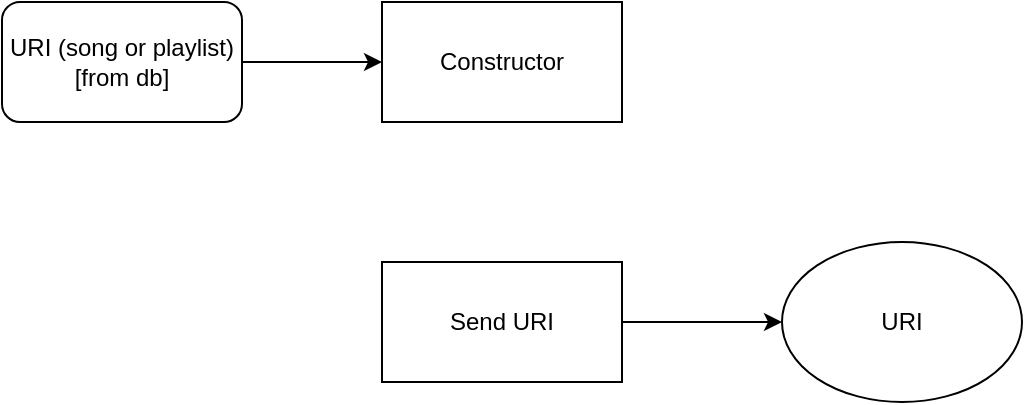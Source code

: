 <mxfile version="13.3.0" type="github" pages="3">
  <diagram id="DIbJH2vH1Tr9jFOYhvIO" name="Moodipy">
    <mxGraphModel dx="657" dy="1120" grid="1" gridSize="10" guides="1" tooltips="1" connect="1" arrows="1" fold="1" page="1" pageScale="1" pageWidth="1100" pageHeight="1700" math="0" shadow="0">
      <root>
        <mxCell id="0" />
        <mxCell id="1" parent="0" />
        <mxCell id="ZeUlIEip3lXjZJmpSLjW-2" value="Constructor" style="rounded=0;whiteSpace=wrap;html=1;" parent="1" vertex="1">
          <mxGeometry x="370" y="50" width="120" height="60" as="geometry" />
        </mxCell>
        <mxCell id="ZeUlIEip3lXjZJmpSLjW-5" style="edgeStyle=orthogonalEdgeStyle;rounded=0;orthogonalLoop=1;jettySize=auto;html=1;exitX=1;exitY=0.5;exitDx=0;exitDy=0;entryX=0;entryY=0.5;entryDx=0;entryDy=0;" parent="1" source="ZeUlIEip3lXjZJmpSLjW-3" target="ZeUlIEip3lXjZJmpSLjW-2" edge="1">
          <mxGeometry relative="1" as="geometry" />
        </mxCell>
        <mxCell id="ZeUlIEip3lXjZJmpSLjW-3" value="URI (song or playlist) [from db]" style="rounded=1;whiteSpace=wrap;html=1;" parent="1" vertex="1">
          <mxGeometry x="180" y="50" width="120" height="60" as="geometry" />
        </mxCell>
        <mxCell id="D6BG3231qvvEoaofOKs0-7" style="edgeStyle=orthogonalEdgeStyle;rounded=0;orthogonalLoop=1;jettySize=auto;html=1;exitX=1;exitY=0.5;exitDx=0;exitDy=0;entryX=0;entryY=0.5;entryDx=0;entryDy=0;" parent="1" source="D6BG3231qvvEoaofOKs0-4" target="D6BG3231qvvEoaofOKs0-6" edge="1">
          <mxGeometry relative="1" as="geometry" />
        </mxCell>
        <mxCell id="D6BG3231qvvEoaofOKs0-4" value="Send URI" style="rounded=0;whiteSpace=wrap;html=1;" parent="1" vertex="1">
          <mxGeometry x="370" y="180" width="120" height="60" as="geometry" />
        </mxCell>
        <mxCell id="D6BG3231qvvEoaofOKs0-6" value="URI" style="ellipse;whiteSpace=wrap;html=1;" parent="1" vertex="1">
          <mxGeometry x="570" y="170" width="120" height="80" as="geometry" />
        </mxCell>
      </root>
    </mxGraphModel>
  </diagram>
  <diagram id="1phr_JED8ix9qaMJ2jdj" name="Playlist">
    
    <mxGraphModel dx="1422" dy="794" grid="1" gridSize="10" guides="1" tooltips="1" connect="1" arrows="1" fold="1" page="1" pageScale="1" pageWidth="1100" pageHeight="1700" math="0" shadow="0">
      
      <root>
        
        <mxCell id="va2ZlCVfM00T22epi8mS-0" />
        
        <mxCell id="va2ZlCVfM00T22epi8mS-1" parent="va2ZlCVfM00T22epi8mS-0" />
        
        <mxCell id="ZqWu9BGTFts9AUmY3aQZ-0" value="Create new playlist" style="rounded=0;whiteSpace=wrap;html=1;" vertex="1" parent="va2ZlCVfM00T22epi8mS-1">
          
          <mxGeometry x="180" y="60" width="120" height="60" as="geometry" />
          
        </mxCell>
        
        <mxCell id="ZqWu9BGTFts9AUmY3aQZ-1" value="Add song to playlist" style="rounded=0;whiteSpace=wrap;html=1;" vertex="1" parent="va2ZlCVfM00T22epi8mS-1">
          
          <mxGeometry x="180" y="190" width="120" height="60" as="geometry" />
          
        </mxCell>
        
        <mxCell id="ZqWu9BGTFts9AUmY3aQZ-2" value="Remove song from playlist" style="rounded=0;whiteSpace=wrap;html=1;" vertex="1" parent="va2ZlCVfM00T22epi8mS-1">
          
          <mxGeometry x="170" y="320" width="120" height="60" as="geometry" />
          
        </mxCell>
        
        <mxCell id="ZqWu9BGTFts9AUmY3aQZ-3" value="Remove playlist" style="rounded=0;whiteSpace=wrap;html=1;" vertex="1" parent="va2ZlCVfM00T22epi8mS-1">
          
          <mxGeometry x="170" y="500" width="120" height="60" as="geometry" />
          
        </mxCell>
        
        <mxCell id="ZqWu9BGTFts9AUmY3aQZ-4" value="Pick scale for song" style="rounded=0;whiteSpace=wrap;html=1;" vertex="1" parent="va2ZlCVfM00T22epi8mS-1">
          
          <mxGeometry x="170" y="400" width="120" height="60" as="geometry" />
          
        </mxCell>
        
        <mxCell id="ZqWu9BGTFts9AUmY3aQZ-5" value="Change playlist name" style="rounded=0;whiteSpace=wrap;html=1;" vertex="1" parent="va2ZlCVfM00T22epi8mS-1">
          
          <mxGeometry x="170" y="600" width="120" height="60" as="geometry" />
          
        </mxCell>
        
        <mxCell id="ZqWu9BGTFts9AUmY3aQZ-11" style="edgeStyle=orthogonalEdgeStyle;rounded=0;orthogonalLoop=1;jettySize=auto;html=1;exitX=1;exitY=0;exitDx=0;exitDy=0;entryX=0;entryY=0.5;entryDx=0;entryDy=0;" edge="1" parent="va2ZlCVfM00T22epi8mS-1" source="ZqWu9BGTFts9AUmY3aQZ-6" target="ZqWu9BGTFts9AUmY3aQZ-3">
          
          <mxGeometry relative="1" as="geometry" />
          
        </mxCell>
        
        <mxCell id="ZqWu9BGTFts9AUmY3aQZ-12" style="edgeStyle=orthogonalEdgeStyle;rounded=0;orthogonalLoop=1;jettySize=auto;html=1;exitX=1;exitY=1;exitDx=0;exitDy=0;entryX=0;entryY=0.5;entryDx=0;entryDy=0;" edge="1" parent="va2ZlCVfM00T22epi8mS-1" source="ZqWu9BGTFts9AUmY3aQZ-6" target="ZqWu9BGTFts9AUmY3aQZ-5">
          
          <mxGeometry relative="1" as="geometry" />
          
        </mxCell>
        
        <mxCell id="ZqWu9BGTFts9AUmY3aQZ-6" value="Playlist URI [protected variable]" style="rounded=1;whiteSpace=wrap;html=1;" vertex="1" parent="va2ZlCVfM00T22epi8mS-1">
          
          <mxGeometry y="550" width="120" height="60" as="geometry" />
          
        </mxCell>
        
        <mxCell id="ZqWu9BGTFts9AUmY3aQZ-8" style="edgeStyle=orthogonalEdgeStyle;rounded=0;orthogonalLoop=1;jettySize=auto;html=1;exitX=1;exitY=0;exitDx=0;exitDy=0;entryX=0;entryY=0.5;entryDx=0;entryDy=0;" edge="1" parent="va2ZlCVfM00T22epi8mS-1" source="ZqWu9BGTFts9AUmY3aQZ-7" target="ZqWu9BGTFts9AUmY3aQZ-1">
          
          <mxGeometry relative="1" as="geometry" />
          
        </mxCell>
        
        <mxCell id="ZqWu9BGTFts9AUmY3aQZ-9" style="edgeStyle=orthogonalEdgeStyle;rounded=0;orthogonalLoop=1;jettySize=auto;html=1;exitX=1;exitY=1;exitDx=0;exitDy=0;entryX=0;entryY=0.5;entryDx=0;entryDy=0;" edge="1" parent="va2ZlCVfM00T22epi8mS-1" source="ZqWu9BGTFts9AUmY3aQZ-7" target="ZqWu9BGTFts9AUmY3aQZ-2">
          
          <mxGeometry relative="1" as="geometry" />
          
        </mxCell>
        
        <mxCell id="ZqWu9BGTFts9AUmY3aQZ-7" value="Song URI [from .db]" style="rounded=1;whiteSpace=wrap;html=1;" vertex="1" parent="va2ZlCVfM00T22epi8mS-1">
          
          <mxGeometry x="10" y="250" width="120" height="60" as="geometry" />
          
        </mxCell>
        
      </root>
      
    </mxGraphModel>
    
  </diagram>
  <diagram id="uBsZhuAujKml6r6IYt9M" name="Song">
    <mxGraphModel dx="2031" dy="1134" grid="1" gridSize="10" guides="1" tooltips="1" connect="1" arrows="1" fold="1" page="1" pageScale="1" pageWidth="1100" pageHeight="1700" math="0" shadow="0">
      <root>
        <mxCell id="Bd7FGDDM6IZJF3Nap6td-0" />
        <mxCell id="Bd7FGDDM6IZJF3Nap6td-1" parent="Bd7FGDDM6IZJF3Nap6td-0" />
        <mxCell id="RLNKCYL1r-wRvdIYILmf-0" value="Set song mood" style="rounded=0;whiteSpace=wrap;html=1;" vertex="1" parent="Bd7FGDDM6IZJF3Nap6td-1">
          <mxGeometry x="240" y="120" width="120" height="60" as="geometry" />
        </mxCell>
        <mxCell id="RLNKCYL1r-wRvdIYILmf-4" style="edgeStyle=orthogonalEdgeStyle;rounded=0;orthogonalLoop=1;jettySize=auto;html=1;exitX=1;exitY=0.5;exitDx=0;exitDy=0;entryX=0;entryY=0.5;entryDx=0;entryDy=0;" edge="1" parent="Bd7FGDDM6IZJF3Nap6td-1" source="RLNKCYL1r-wRvdIYILmf-2" target="RLNKCYL1r-wRvdIYILmf-3">
          <mxGeometry relative="1" as="geometry" />
        </mxCell>
        <mxCell id="RLNKCYL1r-wRvdIYILmf-2" value="Get song mood" style="rounded=0;whiteSpace=wrap;html=1;" vertex="1" parent="Bd7FGDDM6IZJF3Nap6td-1">
          <mxGeometry x="240" y="230" width="120" height="60" as="geometry" />
        </mxCell>
        <mxCell id="RLNKCYL1r-wRvdIYILmf-3" value="String mood" style="ellipse;whiteSpace=wrap;html=1;" vertex="1" parent="Bd7FGDDM6IZJF3Nap6td-1">
          <mxGeometry x="420" y="220" width="120" height="80" as="geometry" />
        </mxCell>
        <mxCell id="RLNKCYL1r-wRvdIYILmf-7" style="edgeStyle=orthogonalEdgeStyle;rounded=0;orthogonalLoop=1;jettySize=auto;html=1;exitX=1;exitY=0.5;exitDx=0;exitDy=0;entryX=0;entryY=0.5;entryDx=0;entryDy=0;" edge="1" parent="Bd7FGDDM6IZJF3Nap6td-1" source="RLNKCYL1r-wRvdIYILmf-5" target="RLNKCYL1r-wRvdIYILmf-6">
          <mxGeometry relative="1" as="geometry" />
        </mxCell>
        <mxCell id="RLNKCYL1r-wRvdIYILmf-5" value="Get song genre" style="rounded=0;whiteSpace=wrap;html=1;" vertex="1" parent="Bd7FGDDM6IZJF3Nap6td-1">
          <mxGeometry x="240" y="350" width="120" height="60" as="geometry" />
        </mxCell>
        <mxCell id="RLNKCYL1r-wRvdIYILmf-6" value="String genre" style="ellipse;whiteSpace=wrap;html=1;" vertex="1" parent="Bd7FGDDM6IZJF3Nap6td-1">
          <mxGeometry x="420" y="340" width="120" height="80" as="geometry" />
        </mxCell>
        <mxCell id="RLNKCYL1r-wRvdIYILmf-10" style="edgeStyle=orthogonalEdgeStyle;rounded=0;orthogonalLoop=1;jettySize=auto;html=1;exitX=1;exitY=0.5;exitDx=0;exitDy=0;" edge="1" parent="Bd7FGDDM6IZJF3Nap6td-1" source="RLNKCYL1r-wRvdIYILmf-8" target="RLNKCYL1r-wRvdIYILmf-9">
          <mxGeometry relative="1" as="geometry" />
        </mxCell>
        <mxCell id="RLNKCYL1r-wRvdIYILmf-8" value="Get year created" style="rounded=0;whiteSpace=wrap;html=1;" vertex="1" parent="Bd7FGDDM6IZJF3Nap6td-1">
          <mxGeometry x="240" y="460" width="120" height="60" as="geometry" />
        </mxCell>
        <mxCell id="RLNKCYL1r-wRvdIYILmf-9" value="int year" style="ellipse;whiteSpace=wrap;html=1;" vertex="1" parent="Bd7FGDDM6IZJF3Nap6td-1">
          <mxGeometry x="420" y="450" width="120" height="80" as="geometry" />
        </mxCell>
        <mxCell id="RLNKCYL1r-wRvdIYILmf-13" style="edgeStyle=orthogonalEdgeStyle;rounded=0;orthogonalLoop=1;jettySize=auto;html=1;exitX=1;exitY=0.5;exitDx=0;exitDy=0;entryX=0;entryY=0.5;entryDx=0;entryDy=0;" edge="1" parent="Bd7FGDDM6IZJF3Nap6td-1" source="RLNKCYL1r-wRvdIYILmf-11" target="RLNKCYL1r-wRvdIYILmf-12">
          <mxGeometry relative="1" as="geometry" />
        </mxCell>
        <mxCell id="RLNKCYL1r-wRvdIYILmf-11" value="Get explicit value" style="rounded=0;whiteSpace=wrap;html=1;" vertex="1" parent="Bd7FGDDM6IZJF3Nap6td-1">
          <mxGeometry x="240" y="570" width="120" height="60" as="geometry" />
        </mxCell>
        <mxCell id="RLNKCYL1r-wRvdIYILmf-12" value="bool explicit" style="ellipse;whiteSpace=wrap;html=1;" vertex="1" parent="Bd7FGDDM6IZJF3Nap6td-1">
          <mxGeometry x="410" y="560" width="120" height="80" as="geometry" />
        </mxCell>
        <mxCell id="RLNKCYL1r-wRvdIYILmf-17" style="edgeStyle=orthogonalEdgeStyle;rounded=0;orthogonalLoop=1;jettySize=auto;html=1;exitX=1;exitY=0.5;exitDx=0;exitDy=0;entryX=0;entryY=0.5;entryDx=0;entryDy=0;" edge="1" parent="Bd7FGDDM6IZJF3Nap6td-1" source="RLNKCYL1r-wRvdIYILmf-14" target="RLNKCYL1r-wRvdIYILmf-16">
          <mxGeometry relative="1" as="geometry" />
        </mxCell>
        <mxCell id="RLNKCYL1r-wRvdIYILmf-14" value="Get song playback amount (user)" style="rounded=0;whiteSpace=wrap;html=1;" vertex="1" parent="Bd7FGDDM6IZJF3Nap6td-1">
          <mxGeometry x="240" y="670" width="120" height="60" as="geometry" />
        </mxCell>
        <mxCell id="RLNKCYL1r-wRvdIYILmf-19" style="edgeStyle=orthogonalEdgeStyle;rounded=0;orthogonalLoop=1;jettySize=auto;html=1;exitX=1;exitY=0.5;exitDx=0;exitDy=0;entryX=0;entryY=0.5;entryDx=0;entryDy=0;" edge="1" parent="Bd7FGDDM6IZJF3Nap6td-1" source="RLNKCYL1r-wRvdIYILmf-15" target="RLNKCYL1r-wRvdIYILmf-18">
          <mxGeometry relative="1" as="geometry" />
        </mxCell>
        <mxCell id="RLNKCYL1r-wRvdIYILmf-15" value="Get BPM" style="rounded=0;whiteSpace=wrap;html=1;" vertex="1" parent="Bd7FGDDM6IZJF3Nap6td-1">
          <mxGeometry x="240" y="770" width="120" height="60" as="geometry" />
        </mxCell>
        <mxCell id="RLNKCYL1r-wRvdIYILmf-16" value="int playback_num" style="ellipse;whiteSpace=wrap;html=1;" vertex="1" parent="Bd7FGDDM6IZJF3Nap6td-1">
          <mxGeometry x="410" y="660" width="120" height="80" as="geometry" />
        </mxCell>
        <mxCell id="RLNKCYL1r-wRvdIYILmf-18" value="int BPM" style="ellipse;whiteSpace=wrap;html=1;" vertex="1" parent="Bd7FGDDM6IZJF3Nap6td-1">
          <mxGeometry x="410" y="760" width="120" height="80" as="geometry" />
        </mxCell>
        <mxCell id="RLNKCYL1r-wRvdIYILmf-27" style="edgeStyle=orthogonalEdgeStyle;rounded=0;orthogonalLoop=1;jettySize=auto;html=1;exitX=1;exitY=0.5;exitDx=0;exitDy=0;entryX=0;entryY=0.5;entryDx=0;entryDy=0;" edge="1" parent="Bd7FGDDM6IZJF3Nap6td-1" source="RLNKCYL1r-wRvdIYILmf-20" target="RLNKCYL1r-wRvdIYILmf-21">
          <mxGeometry relative="1" as="geometry" />
        </mxCell>
        <mxCell id="RLNKCYL1r-wRvdIYILmf-20" value="Get timbre" style="rounded=0;whiteSpace=wrap;html=1;" vertex="1" parent="Bd7FGDDM6IZJF3Nap6td-1">
          <mxGeometry x="240" y="880" width="120" height="60" as="geometry" />
        </mxCell>
        <mxCell id="RLNKCYL1r-wRvdIYILmf-21" value="Int timbre" style="ellipse;whiteSpace=wrap;html=1;" vertex="1" parent="Bd7FGDDM6IZJF3Nap6td-1">
          <mxGeometry x="410" y="870" width="120" height="80" as="geometry" />
        </mxCell>
        <mxCell id="RLNKCYL1r-wRvdIYILmf-28" style="edgeStyle=orthogonalEdgeStyle;rounded=0;orthogonalLoop=1;jettySize=auto;html=1;exitX=1;exitY=0.5;exitDx=0;exitDy=0;entryX=0;entryY=0.5;entryDx=0;entryDy=0;" edge="1" parent="Bd7FGDDM6IZJF3Nap6td-1" source="RLNKCYL1r-wRvdIYILmf-22" target="RLNKCYL1r-wRvdIYILmf-23">
          <mxGeometry relative="1" as="geometry" />
        </mxCell>
        <mxCell id="RLNKCYL1r-wRvdIYILmf-22" value="Get rhythm" style="rounded=0;whiteSpace=wrap;html=1;" vertex="1" parent="Bd7FGDDM6IZJF3Nap6td-1">
          <mxGeometry x="240" y="1000" width="120" height="60" as="geometry" />
        </mxCell>
        <mxCell id="RLNKCYL1r-wRvdIYILmf-23" value="int rhythm" style="ellipse;whiteSpace=wrap;html=1;" vertex="1" parent="Bd7FGDDM6IZJF3Nap6td-1">
          <mxGeometry x="410" y="990" width="120" height="80" as="geometry" />
        </mxCell>
        <mxCell id="RLNKCYL1r-wRvdIYILmf-26" style="edgeStyle=orthogonalEdgeStyle;rounded=0;orthogonalLoop=1;jettySize=auto;html=1;exitX=1;exitY=0.5;exitDx=0;exitDy=0;entryX=0;entryY=0.5;entryDx=0;entryDy=0;" edge="1" parent="Bd7FGDDM6IZJF3Nap6td-1" source="RLNKCYL1r-wRvdIYILmf-24" target="RLNKCYL1r-wRvdIYILmf-25">
          <mxGeometry relative="1" as="geometry" />
        </mxCell>
        <mxCell id="RLNKCYL1r-wRvdIYILmf-24" value="Get skips" style="rounded=0;whiteSpace=wrap;html=1;" vertex="1" parent="Bd7FGDDM6IZJF3Nap6td-1">
          <mxGeometry x="240" y="1120" width="120" height="60" as="geometry" />
        </mxCell>
        <mxCell id="RLNKCYL1r-wRvdIYILmf-25" value="int user_skips" style="ellipse;whiteSpace=wrap;html=1;" vertex="1" parent="Bd7FGDDM6IZJF3Nap6td-1">
          <mxGeometry x="410" y="1110" width="120" height="80" as="geometry" />
        </mxCell>
      </root>
    </mxGraphModel>
  </diagram>
</mxfile>
